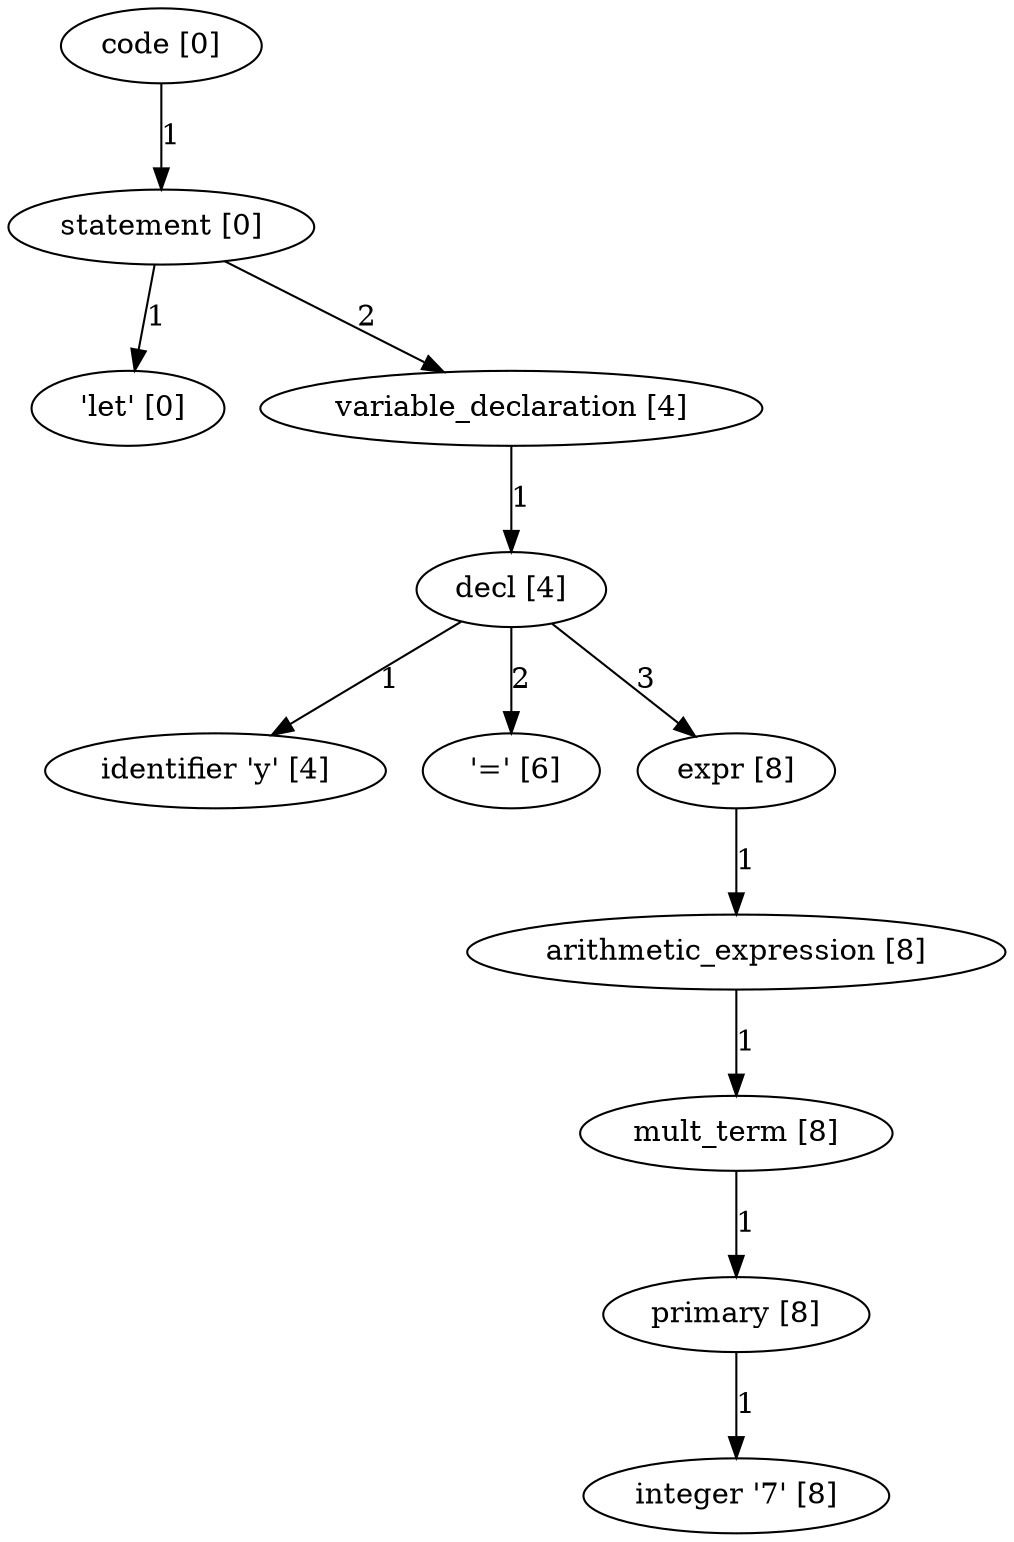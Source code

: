 digraph arpeggio_graph {
4363877952 [label="code [0]"];
4363877952->4363877824 [label="1"]

4363877824 [label="statement [0]"];
4363877824->4363745984 [label="1"]

4363745984 [label=" 'let' [0]"];
4363877824->4363877696 [label="2"]

4363877696 [label="variable_declaration [4]"];
4363877696->4363877568 [label="1"]

4363877568 [label="decl [4]"];
4363877568->4363746208 [label="1"]

4363746208 [label="identifier 'y' [4]"];
4363877568->4363746320 [label="2"]

4363746320 [label=" '=' [6]"];
4363877568->4363877440 [label="3"]

4363877440 [label="expr [8]"];
4363877440->4363877312 [label="1"]

4363877312 [label="arithmetic_expression [8]"];
4363877312->4363877184 [label="1"]

4363877184 [label="mult_term [8]"];
4363877184->4363877056 [label="1"]

4363877056 [label="primary [8]"];
4363877056->4364030800 [label="1"]

4364030800 [label="integer '7' [8]"];
}